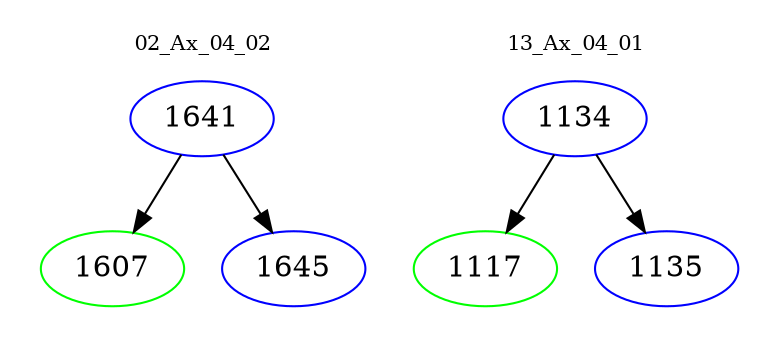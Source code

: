 digraph{
subgraph cluster_0 {
color = white
label = "02_Ax_04_02";
fontsize=10;
T0_1641 [label="1641", color="blue"]
T0_1641 -> T0_1607 [color="black"]
T0_1607 [label="1607", color="green"]
T0_1641 -> T0_1645 [color="black"]
T0_1645 [label="1645", color="blue"]
}
subgraph cluster_1 {
color = white
label = "13_Ax_04_01";
fontsize=10;
T1_1134 [label="1134", color="blue"]
T1_1134 -> T1_1117 [color="black"]
T1_1117 [label="1117", color="green"]
T1_1134 -> T1_1135 [color="black"]
T1_1135 [label="1135", color="blue"]
}
}
